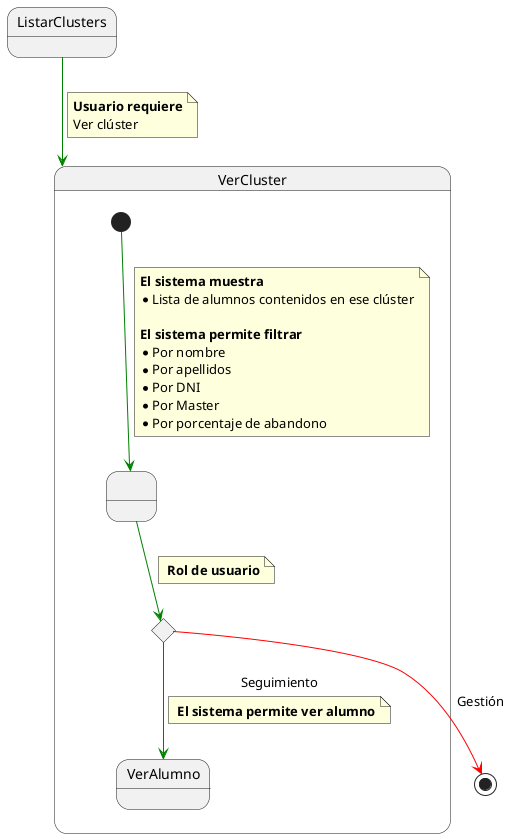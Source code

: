@startuml VerCluster

State ListarClusters 

State VerCluster{ 

  State state1 as " "

  state c <<choice>>

  [*] -[#green]-> state1

  note on link 
    <b>El sistema muestra
    * Lista de alumnos contenidos en ese clúster

    <b>El sistema permite filtrar
    * Por nombre 
    * Por apellidos
    * Por DNI
    * Por Master
    * Por porcentaje de abandono
  end note
 
  state1 -[#green]-> c 

  note on link 
    <b> Rol de usuario
  end note

  c -[#green]-> VerAlumno : Seguimiento

  note on link 
    <b> El sistema permite ver alumno
  end note
} 

ListarClusters -[#green]-> VerCluster

note on link
 <b>Usuario requiere
 Ver clúster
end note

c -[#red]-> [*] : Gestión


@enduml
